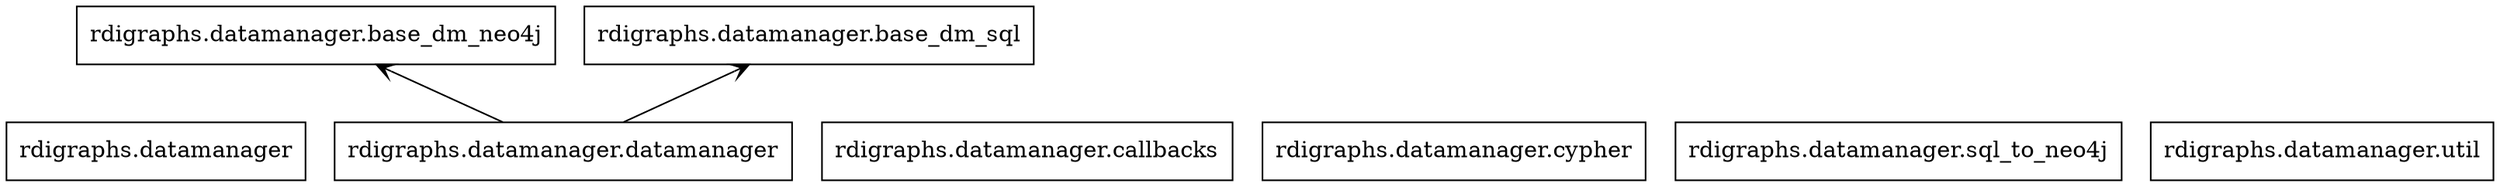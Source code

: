 digraph "packages" {
charset="utf-8"
rankdir=BT
"0" [label="rdigraphs.datamanager", shape="box"];
"1" [label="rdigraphs.datamanager.base_dm_neo4j", shape="box"];
"2" [label="rdigraphs.datamanager.base_dm_sql", shape="box"];
"3" [label="rdigraphs.datamanager.callbacks", shape="box"];
"4" [label="rdigraphs.datamanager.cypher", shape="box"];
"5" [label="rdigraphs.datamanager.datamanager", shape="box"];
"6" [label="rdigraphs.datamanager.sql_to_neo4j", shape="box"];
"7" [label="rdigraphs.datamanager.util", shape="box"];
"5" -> "1" [arrowhead="open", arrowtail="none"];
"5" -> "2" [arrowhead="open", arrowtail="none"];
}
